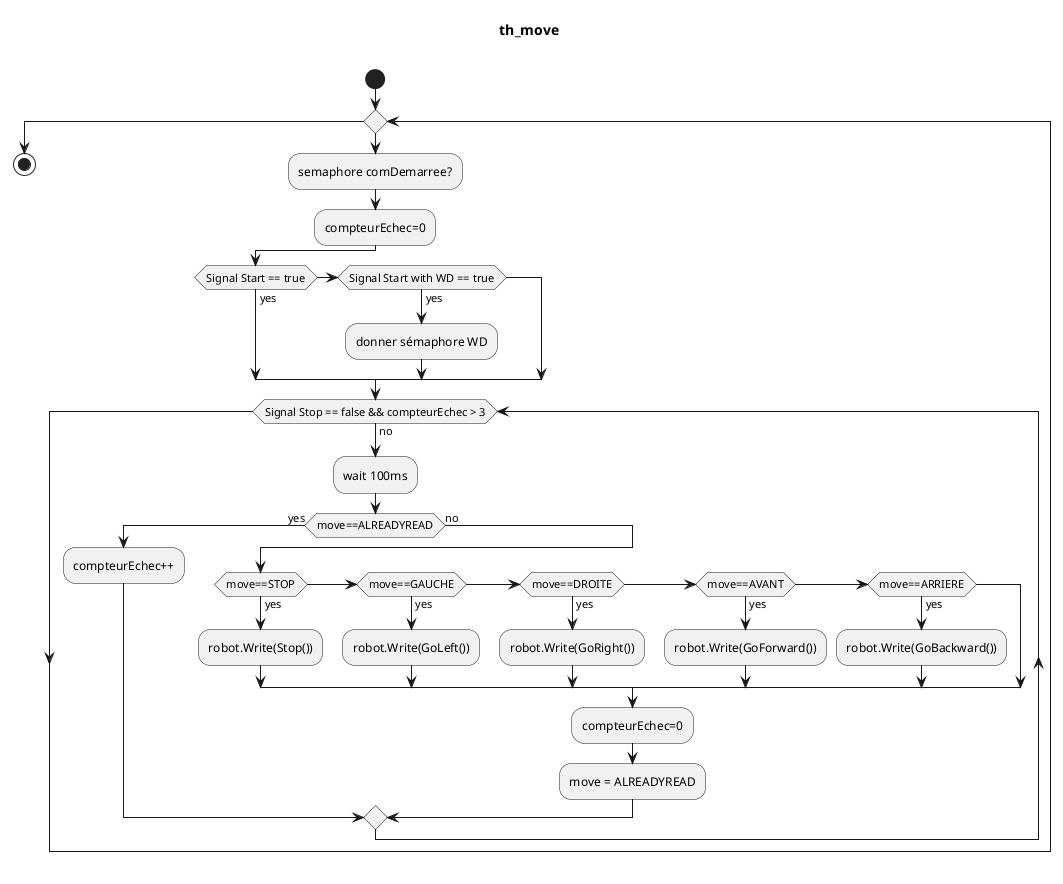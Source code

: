 @startuml

title th_move \n

start
while()
:semaphore comDemarree?;
:compteurEchec=0;
if (Signal Start == true) then (yes)
elseif (Signal Start with WD == true) then (yes)
    :donner sémaphore WD;
endif
while (Signal Stop == false && compteurEchec > 3) is (no)
    :wait 100ms;
    if(move==ALREADYREAD) then (yes)
    :compteurEchec++;
    else (no)
        if (move==STOP) then (yes)
            :robot.Write(Stop());
        elseif (move==GAUCHE) then (yes) 
            :robot.Write(GoLeft());
        elseif (move==DROITE) then (yes) 
            :robot.Write(GoRight());
        elseif (move==AVANT) then (yes) 
            :robot.Write(GoForward());
        elseif (move==ARRIERE) then (yes) 
            :robot.Write(GoBackward());
        endif
    :compteurEchec=0;
    :move = ALREADYREAD;
    endif
endwhile
endwhile
stop
@enduml